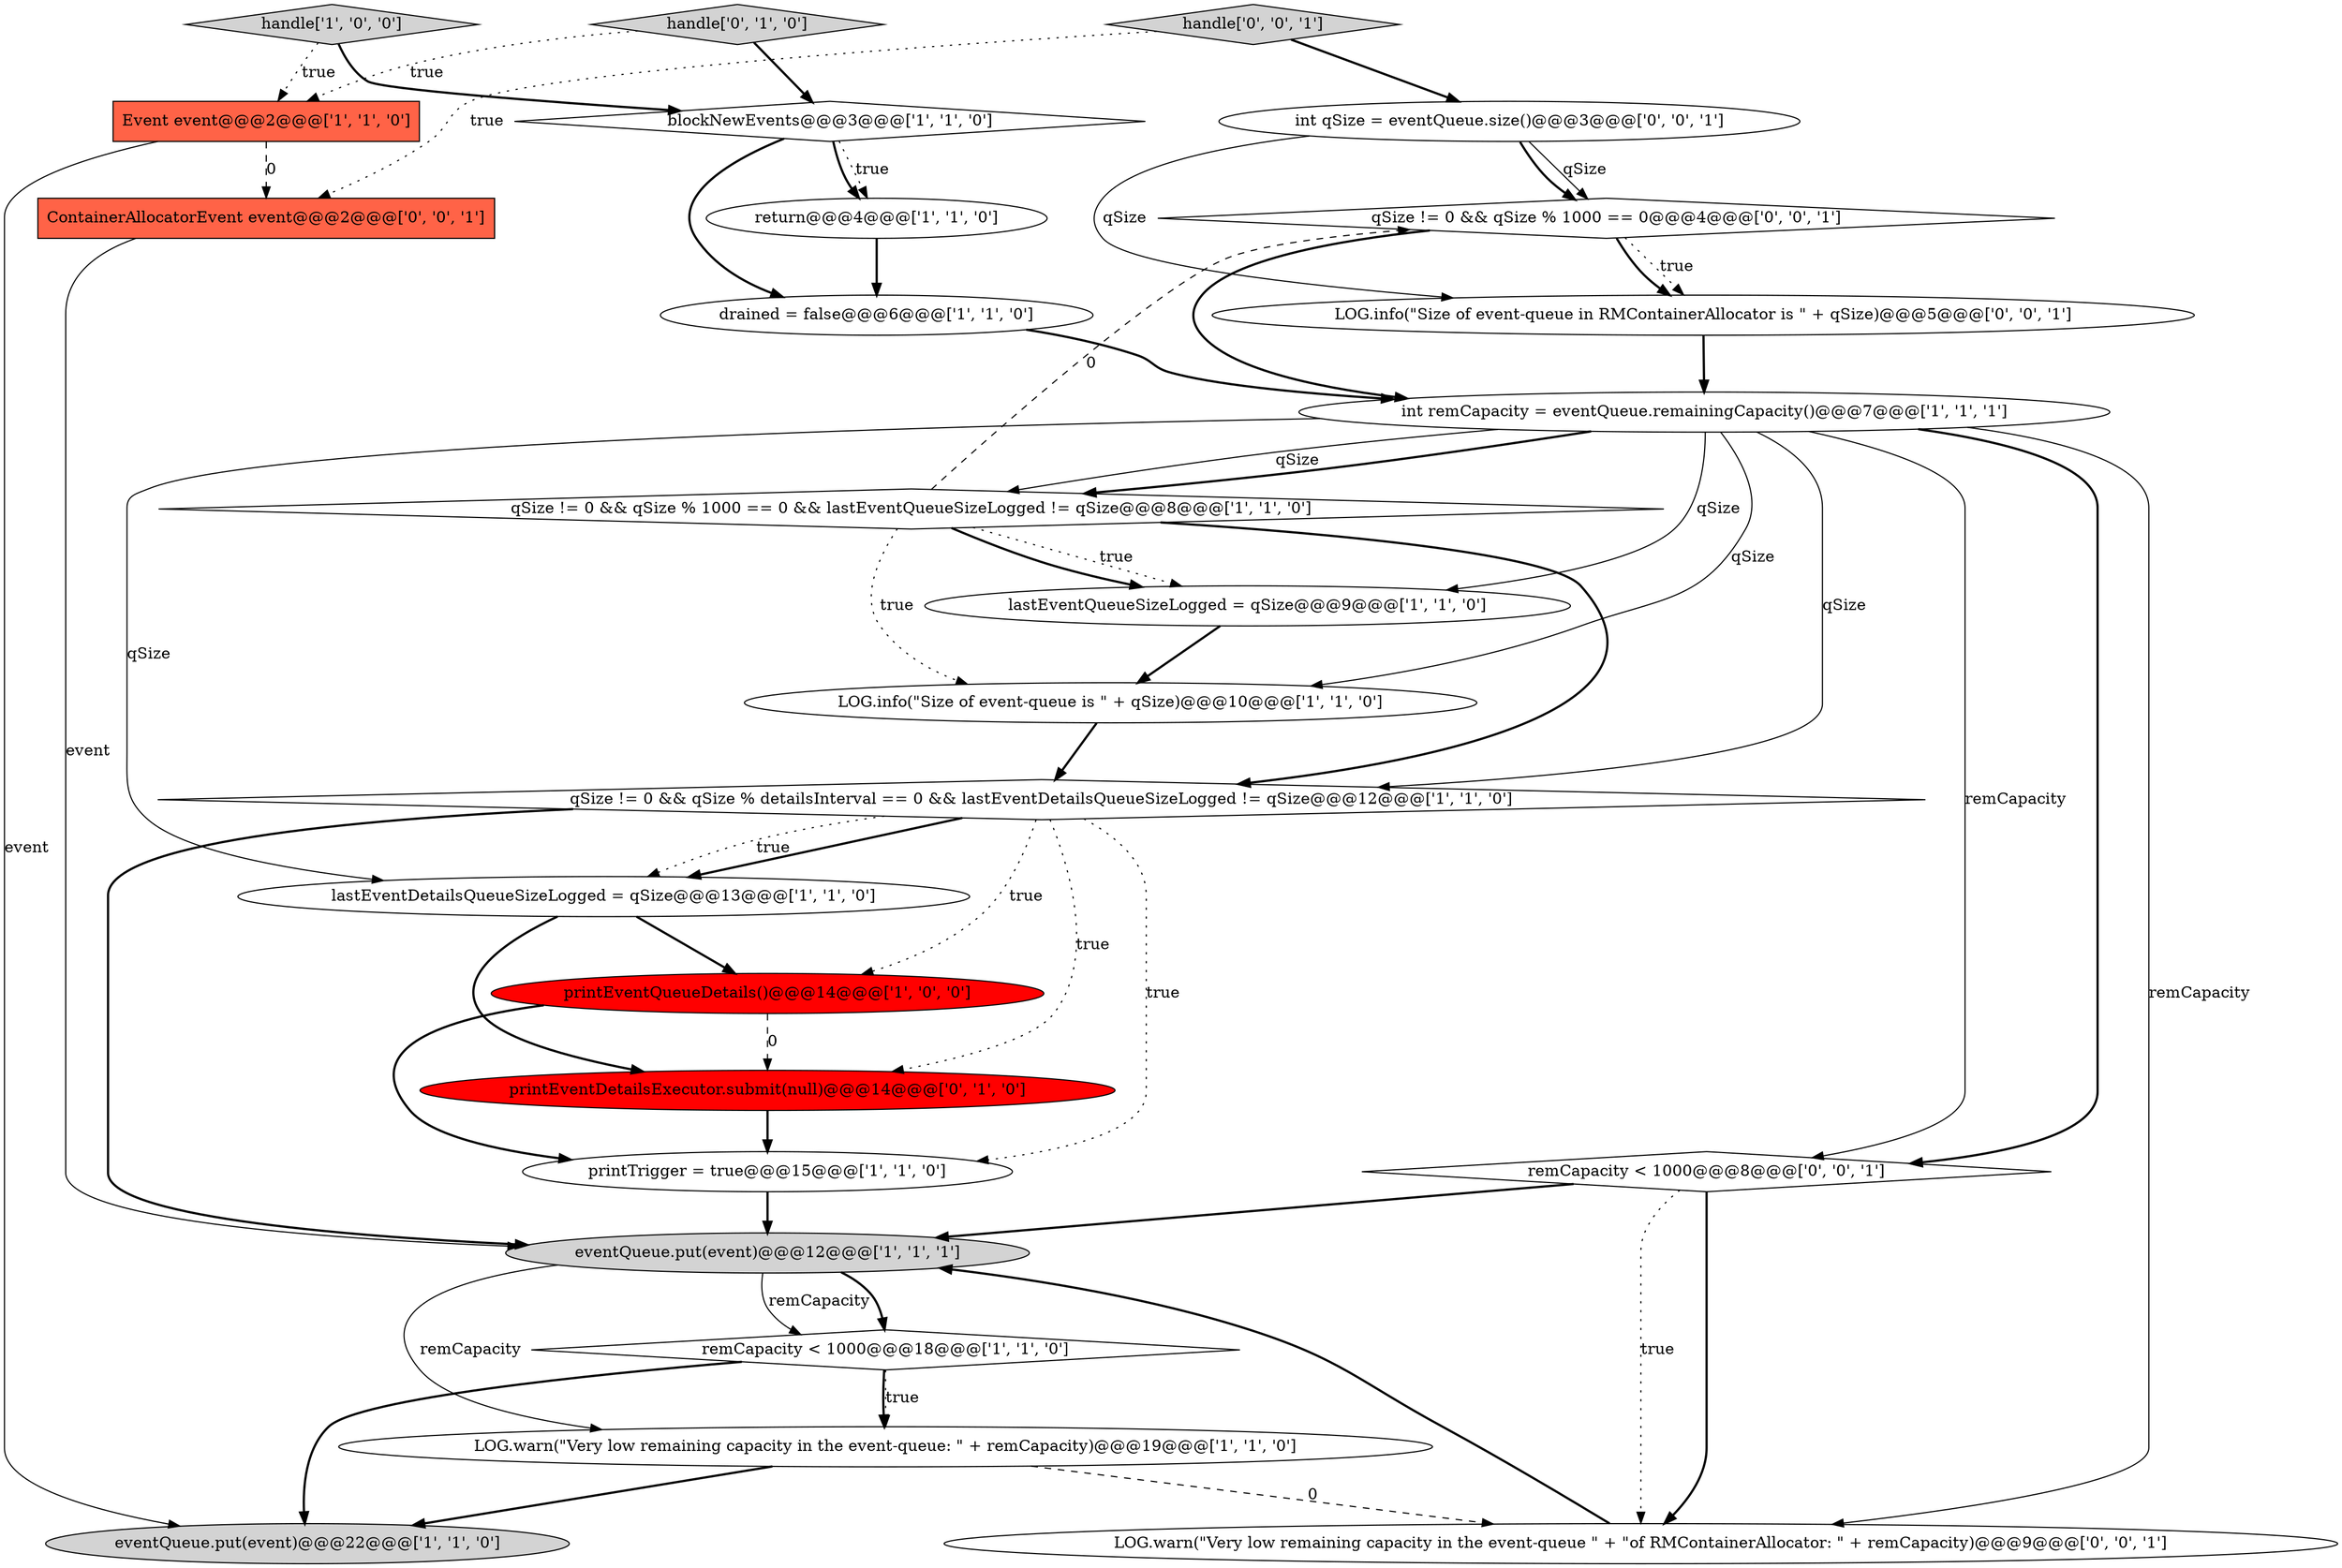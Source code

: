 digraph {
9 [style = filled, label = "printEventQueueDetails()@@@14@@@['1', '0', '0']", fillcolor = red, shape = ellipse image = "AAA1AAABBB1BBB"];
5 [style = filled, label = "lastEventQueueSizeLogged = qSize@@@9@@@['1', '1', '0']", fillcolor = white, shape = ellipse image = "AAA0AAABBB1BBB"];
15 [style = filled, label = "handle['1', '0', '0']", fillcolor = lightgray, shape = diamond image = "AAA0AAABBB1BBB"];
16 [style = filled, label = "qSize != 0 && qSize % detailsInterval == 0 && lastEventDetailsQueueSizeLogged != qSize@@@12@@@['1', '1', '0']", fillcolor = white, shape = diamond image = "AAA0AAABBB1BBB"];
20 [style = filled, label = "ContainerAllocatorEvent event@@@2@@@['0', '0', '1']", fillcolor = tomato, shape = box image = "AAA0AAABBB3BBB"];
7 [style = filled, label = "lastEventDetailsQueueSizeLogged = qSize@@@13@@@['1', '1', '0']", fillcolor = white, shape = ellipse image = "AAA0AAABBB1BBB"];
4 [style = filled, label = "LOG.info(\"Size of event-queue is \" + qSize)@@@10@@@['1', '1', '0']", fillcolor = white, shape = ellipse image = "AAA0AAABBB1BBB"];
24 [style = filled, label = "remCapacity < 1000@@@8@@@['0', '0', '1']", fillcolor = white, shape = diamond image = "AAA0AAABBB3BBB"];
13 [style = filled, label = "LOG.warn(\"Very low remaining capacity in the event-queue: \" + remCapacity)@@@19@@@['1', '1', '0']", fillcolor = white, shape = ellipse image = "AAA0AAABBB1BBB"];
1 [style = filled, label = "eventQueue.put(event)@@@12@@@['1', '1', '1']", fillcolor = lightgray, shape = ellipse image = "AAA0AAABBB1BBB"];
2 [style = filled, label = "blockNewEvents@@@3@@@['1', '1', '0']", fillcolor = white, shape = diamond image = "AAA0AAABBB1BBB"];
14 [style = filled, label = "return@@@4@@@['1', '1', '0']", fillcolor = white, shape = ellipse image = "AAA0AAABBB1BBB"];
8 [style = filled, label = "eventQueue.put(event)@@@22@@@['1', '1', '0']", fillcolor = lightgray, shape = ellipse image = "AAA0AAABBB1BBB"];
6 [style = filled, label = "printTrigger = true@@@15@@@['1', '1', '0']", fillcolor = white, shape = ellipse image = "AAA0AAABBB1BBB"];
10 [style = filled, label = "drained = false@@@6@@@['1', '1', '0']", fillcolor = white, shape = ellipse image = "AAA0AAABBB1BBB"];
22 [style = filled, label = "qSize != 0 && qSize % 1000 == 0@@@4@@@['0', '0', '1']", fillcolor = white, shape = diamond image = "AAA0AAABBB3BBB"];
18 [style = filled, label = "handle['0', '1', '0']", fillcolor = lightgray, shape = diamond image = "AAA0AAABBB2BBB"];
11 [style = filled, label = "qSize != 0 && qSize % 1000 == 0 && lastEventQueueSizeLogged != qSize@@@8@@@['1', '1', '0']", fillcolor = white, shape = diamond image = "AAA0AAABBB1BBB"];
25 [style = filled, label = "LOG.warn(\"Very low remaining capacity in the event-queue \" + \"of RMContainerAllocator: \" + remCapacity)@@@9@@@['0', '0', '1']", fillcolor = white, shape = ellipse image = "AAA0AAABBB3BBB"];
0 [style = filled, label = "Event event@@@2@@@['1', '1', '0']", fillcolor = tomato, shape = box image = "AAA0AAABBB1BBB"];
17 [style = filled, label = "printEventDetailsExecutor.submit(null)@@@14@@@['0', '1', '0']", fillcolor = red, shape = ellipse image = "AAA1AAABBB2BBB"];
21 [style = filled, label = "handle['0', '0', '1']", fillcolor = lightgray, shape = diamond image = "AAA0AAABBB3BBB"];
3 [style = filled, label = "int remCapacity = eventQueue.remainingCapacity()@@@7@@@['1', '1', '1']", fillcolor = white, shape = ellipse image = "AAA0AAABBB1BBB"];
23 [style = filled, label = "LOG.info(\"Size of event-queue in RMContainerAllocator is \" + qSize)@@@5@@@['0', '0', '1']", fillcolor = white, shape = ellipse image = "AAA0AAABBB3BBB"];
19 [style = filled, label = "int qSize = eventQueue.size()@@@3@@@['0', '0', '1']", fillcolor = white, shape = ellipse image = "AAA0AAABBB3BBB"];
12 [style = filled, label = "remCapacity < 1000@@@18@@@['1', '1', '0']", fillcolor = white, shape = diamond image = "AAA0AAABBB1BBB"];
11->16 [style = bold, label=""];
15->2 [style = bold, label=""];
16->9 [style = dotted, label="true"];
25->1 [style = bold, label=""];
21->20 [style = dotted, label="true"];
3->16 [style = solid, label="qSize"];
7->17 [style = bold, label=""];
22->23 [style = dotted, label="true"];
21->19 [style = bold, label=""];
3->24 [style = bold, label=""];
24->25 [style = dotted, label="true"];
17->6 [style = bold, label=""];
16->17 [style = dotted, label="true"];
19->23 [style = solid, label="qSize"];
3->5 [style = solid, label="qSize"];
16->7 [style = bold, label=""];
3->11 [style = bold, label=""];
11->22 [style = dashed, label="0"];
14->10 [style = bold, label=""];
10->3 [style = bold, label=""];
11->5 [style = dotted, label="true"];
23->3 [style = bold, label=""];
11->4 [style = dotted, label="true"];
13->25 [style = dashed, label="0"];
18->2 [style = bold, label=""];
2->10 [style = bold, label=""];
15->0 [style = dotted, label="true"];
0->8 [style = solid, label="event"];
22->23 [style = bold, label=""];
0->20 [style = dashed, label="0"];
9->6 [style = bold, label=""];
20->1 [style = solid, label="event"];
7->9 [style = bold, label=""];
16->7 [style = dotted, label="true"];
6->1 [style = bold, label=""];
12->13 [style = bold, label=""];
11->5 [style = bold, label=""];
22->3 [style = bold, label=""];
12->13 [style = dotted, label="true"];
19->22 [style = solid, label="qSize"];
3->11 [style = solid, label="qSize"];
3->7 [style = solid, label="qSize"];
16->1 [style = bold, label=""];
12->8 [style = bold, label=""];
1->12 [style = solid, label="remCapacity"];
24->25 [style = bold, label=""];
9->17 [style = dashed, label="0"];
2->14 [style = bold, label=""];
5->4 [style = bold, label=""];
1->12 [style = bold, label=""];
18->0 [style = dotted, label="true"];
2->14 [style = dotted, label="true"];
24->1 [style = bold, label=""];
13->8 [style = bold, label=""];
1->13 [style = solid, label="remCapacity"];
3->25 [style = solid, label="remCapacity"];
3->24 [style = solid, label="remCapacity"];
19->22 [style = bold, label=""];
3->4 [style = solid, label="qSize"];
4->16 [style = bold, label=""];
16->6 [style = dotted, label="true"];
}
